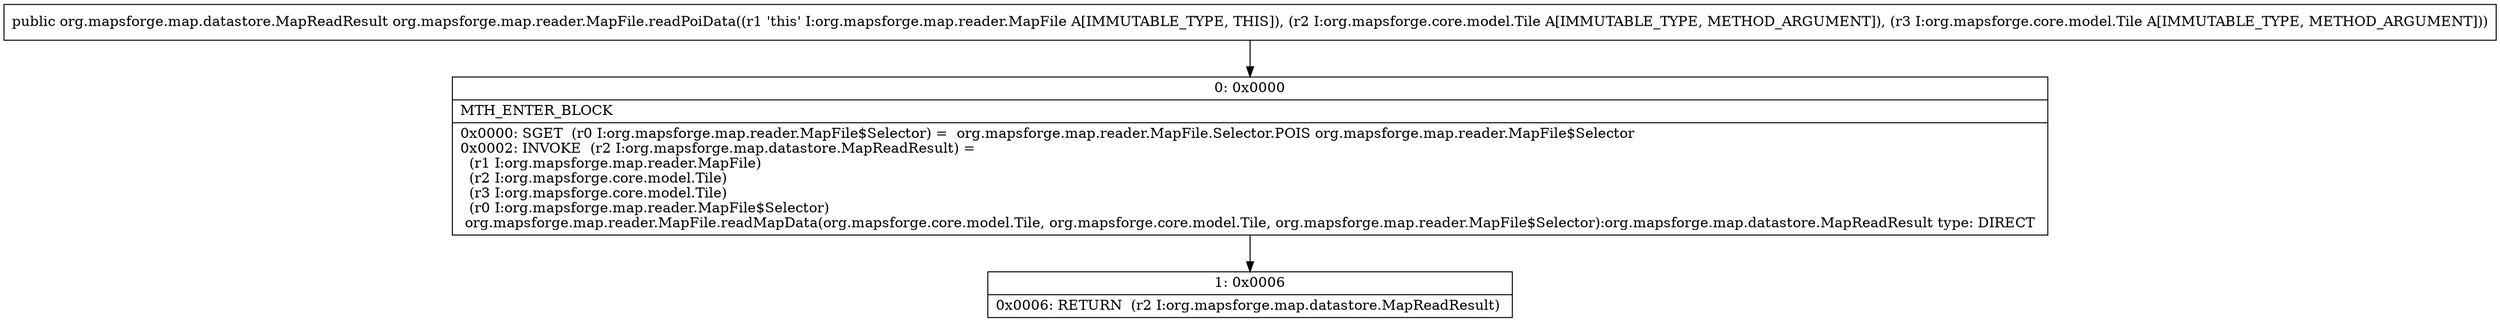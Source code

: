 digraph "CFG fororg.mapsforge.map.reader.MapFile.readPoiData(Lorg\/mapsforge\/core\/model\/Tile;Lorg\/mapsforge\/core\/model\/Tile;)Lorg\/mapsforge\/map\/datastore\/MapReadResult;" {
Node_0 [shape=record,label="{0\:\ 0x0000|MTH_ENTER_BLOCK\l|0x0000: SGET  (r0 I:org.mapsforge.map.reader.MapFile$Selector) =  org.mapsforge.map.reader.MapFile.Selector.POIS org.mapsforge.map.reader.MapFile$Selector \l0x0002: INVOKE  (r2 I:org.mapsforge.map.datastore.MapReadResult) = \l  (r1 I:org.mapsforge.map.reader.MapFile)\l  (r2 I:org.mapsforge.core.model.Tile)\l  (r3 I:org.mapsforge.core.model.Tile)\l  (r0 I:org.mapsforge.map.reader.MapFile$Selector)\l org.mapsforge.map.reader.MapFile.readMapData(org.mapsforge.core.model.Tile, org.mapsforge.core.model.Tile, org.mapsforge.map.reader.MapFile$Selector):org.mapsforge.map.datastore.MapReadResult type: DIRECT \l}"];
Node_1 [shape=record,label="{1\:\ 0x0006|0x0006: RETURN  (r2 I:org.mapsforge.map.datastore.MapReadResult) \l}"];
MethodNode[shape=record,label="{public org.mapsforge.map.datastore.MapReadResult org.mapsforge.map.reader.MapFile.readPoiData((r1 'this' I:org.mapsforge.map.reader.MapFile A[IMMUTABLE_TYPE, THIS]), (r2 I:org.mapsforge.core.model.Tile A[IMMUTABLE_TYPE, METHOD_ARGUMENT]), (r3 I:org.mapsforge.core.model.Tile A[IMMUTABLE_TYPE, METHOD_ARGUMENT])) }"];
MethodNode -> Node_0;
Node_0 -> Node_1;
}

